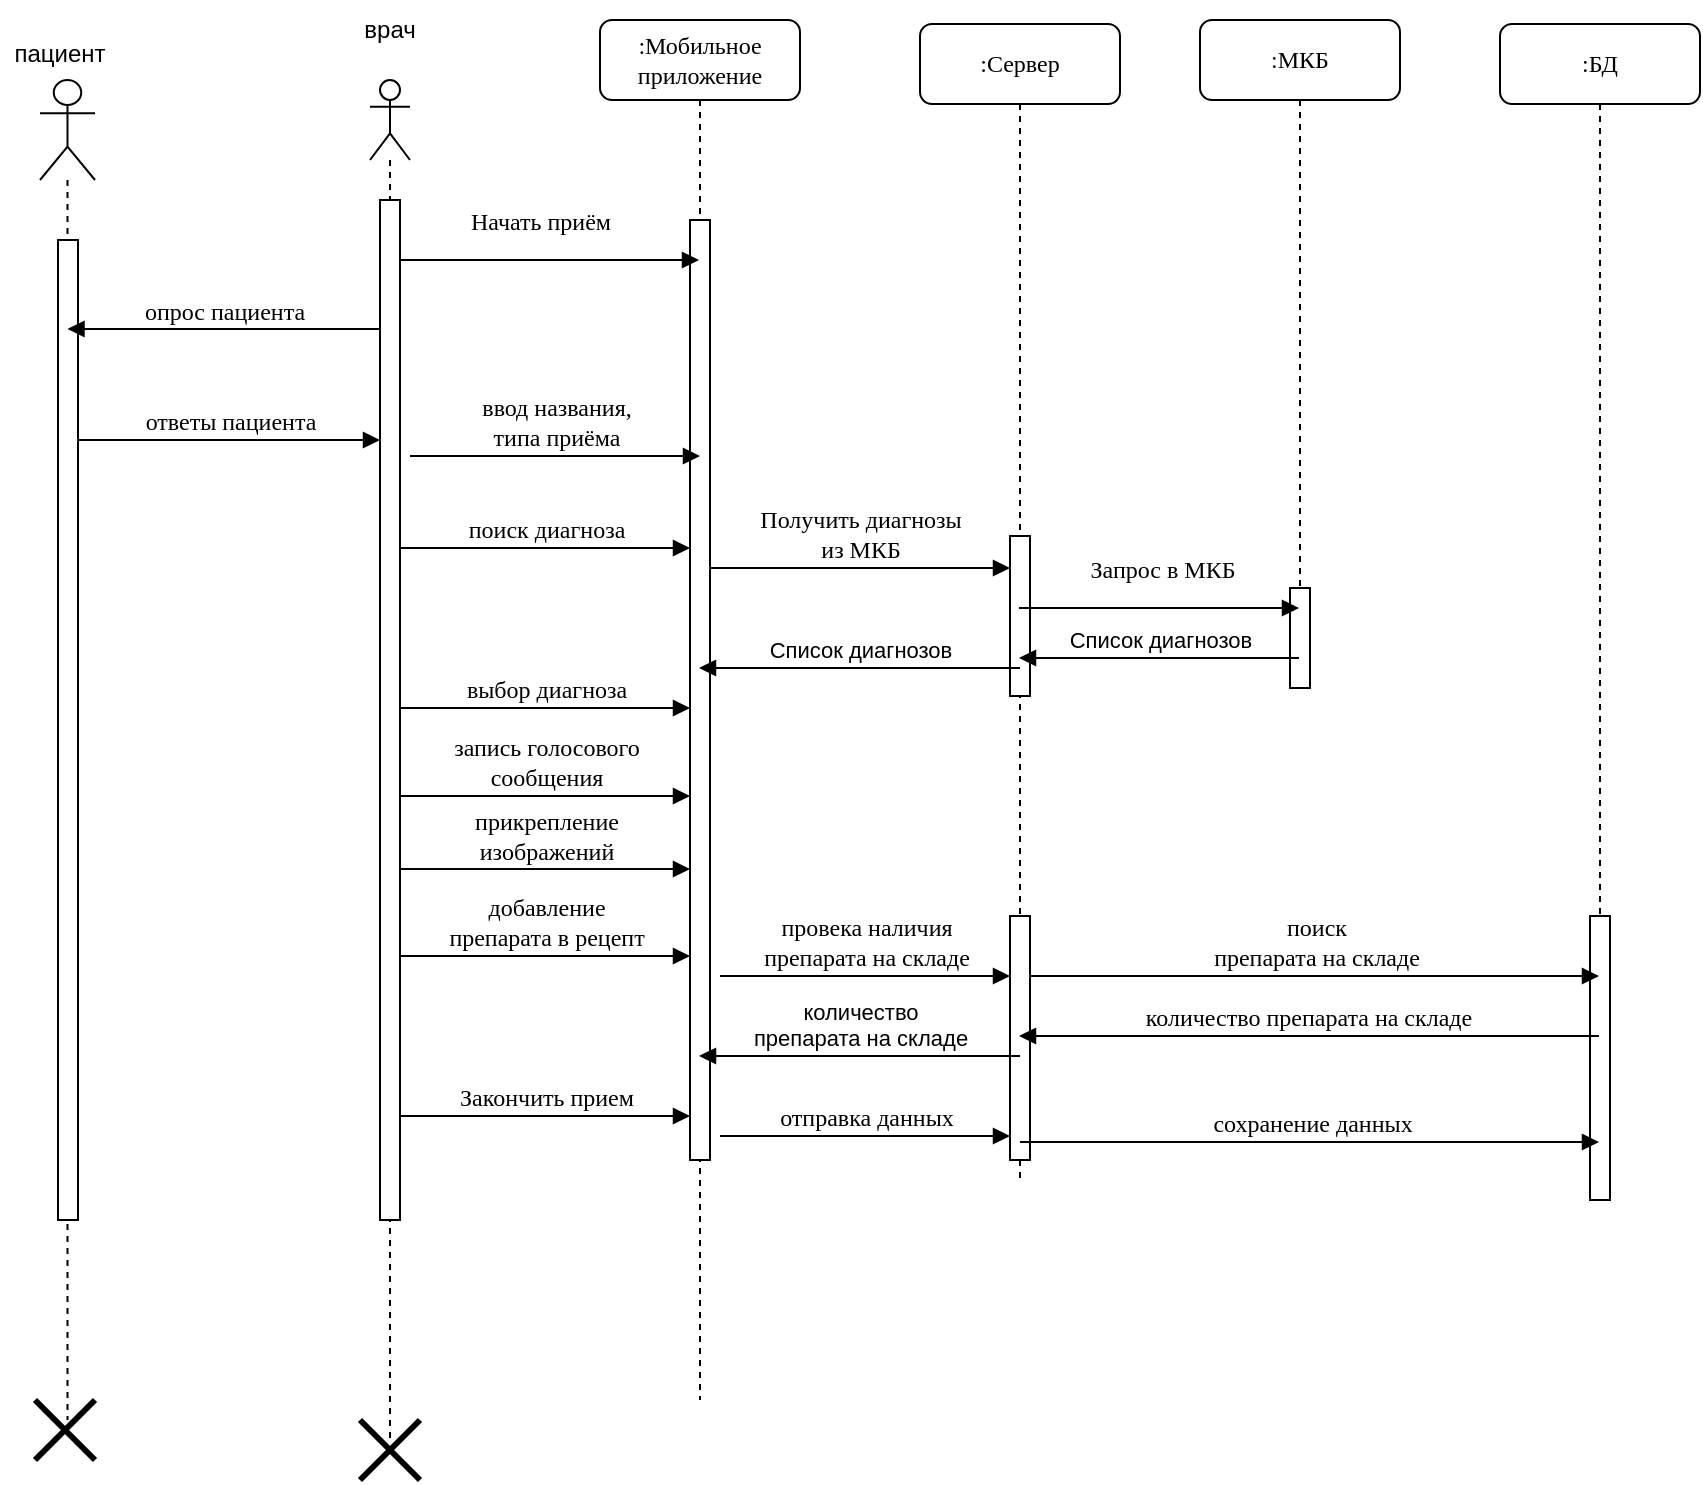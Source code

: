 <mxfile version="23.0.2" type="device">
  <diagram name="Page-1" id="13e1069c-82ec-6db2-03f1-153e76fe0fe0">
    <mxGraphModel dx="1317" dy="836" grid="1" gridSize="10" guides="1" tooltips="1" connect="1" arrows="1" fold="1" page="1" pageScale="1" pageWidth="1100" pageHeight="850" background="none" math="0" shadow="0">
      <root>
        <mxCell id="0" />
        <mxCell id="1" parent="0" />
        <mxCell id="7baba1c4bc27f4b0-2" value=":Мобильное приложение" style="shape=umlLifeline;perimeter=lifelinePerimeter;whiteSpace=wrap;html=1;container=1;collapsible=0;recursiveResize=0;outlineConnect=0;rounded=1;shadow=0;comic=0;labelBackgroundColor=none;strokeWidth=1;fontFamily=Verdana;fontSize=12;align=center;" parent="1" vertex="1">
          <mxGeometry x="353" y="80" width="100" height="690" as="geometry" />
        </mxCell>
        <mxCell id="7baba1c4bc27f4b0-10" value="" style="html=1;points=[];perimeter=orthogonalPerimeter;rounded=0;shadow=0;comic=0;labelBackgroundColor=none;strokeWidth=1;fontFamily=Verdana;fontSize=12;align=center;" parent="7baba1c4bc27f4b0-2" vertex="1">
          <mxGeometry x="45" y="100" width="10" height="470" as="geometry" />
        </mxCell>
        <mxCell id="7baba1c4bc27f4b0-14" value="Получить диагнозы &lt;br&gt;из МКБ" style="html=1;verticalAlign=bottom;endArrow=block;entryX=0;entryY=0;labelBackgroundColor=none;fontFamily=Verdana;fontSize=12;edgeStyle=elbowEdgeStyle;elbow=vertical;" parent="7baba1c4bc27f4b0-2" edge="1">
          <mxGeometry relative="1" as="geometry">
            <mxPoint x="55" y="274" as="sourcePoint" />
            <mxPoint x="205" y="274.0" as="targetPoint" />
            <mxPoint as="offset" />
          </mxGeometry>
        </mxCell>
        <mxCell id="7baba1c4bc27f4b0-3" value=":Сервер" style="shape=umlLifeline;perimeter=lifelinePerimeter;whiteSpace=wrap;html=1;container=1;collapsible=0;recursiveResize=0;outlineConnect=0;rounded=1;shadow=0;comic=0;labelBackgroundColor=none;strokeWidth=1;fontFamily=Verdana;fontSize=12;align=center;" parent="1" vertex="1">
          <mxGeometry x="513" y="82" width="100" height="580" as="geometry" />
        </mxCell>
        <mxCell id="4ic2KZDitfakR41iYHdM-11" value="" style="html=1;points=[[0,0,0,0,5],[0,1,0,0,-5],[1,0,0,0,5],[1,1,0,0,-5]];perimeter=orthogonalPerimeter;outlineConnect=0;targetShapes=umlLifeline;portConstraint=eastwest;newEdgeStyle={&quot;curved&quot;:0,&quot;rounded&quot;:0};" vertex="1" parent="7baba1c4bc27f4b0-3">
          <mxGeometry x="45" y="446" width="10" height="122" as="geometry" />
        </mxCell>
        <mxCell id="4ic2KZDitfakR41iYHdM-27" value="" style="html=1;points=[[0,0,0,0,5],[0,1,0,0,-5],[1,0,0,0,5],[1,1,0,0,-5]];perimeter=orthogonalPerimeter;outlineConnect=0;targetShapes=umlLifeline;portConstraint=eastwest;newEdgeStyle={&quot;curved&quot;:0,&quot;rounded&quot;:0};" vertex="1" parent="7baba1c4bc27f4b0-3">
          <mxGeometry x="45" y="256" width="10" height="80" as="geometry" />
        </mxCell>
        <mxCell id="7baba1c4bc27f4b0-4" value=":БД" style="shape=umlLifeline;perimeter=lifelinePerimeter;whiteSpace=wrap;html=1;container=1;collapsible=0;recursiveResize=0;outlineConnect=0;rounded=1;shadow=0;comic=0;labelBackgroundColor=none;strokeWidth=1;fontFamily=Verdana;fontSize=12;align=center;" parent="1" vertex="1">
          <mxGeometry x="803" y="82" width="100" height="580" as="geometry" />
        </mxCell>
        <mxCell id="4ic2KZDitfakR41iYHdM-20" value="" style="html=1;points=[[0,0,0,0,5],[0,1,0,0,-5],[1,0,0,0,5],[1,1,0,0,-5]];perimeter=orthogonalPerimeter;outlineConnect=0;targetShapes=umlLifeline;portConstraint=eastwest;newEdgeStyle={&quot;curved&quot;:0,&quot;rounded&quot;:0};" vertex="1" parent="7baba1c4bc27f4b0-4">
          <mxGeometry x="45" y="446" width="10" height="142" as="geometry" />
        </mxCell>
        <mxCell id="7baba1c4bc27f4b0-5" value=":МКБ" style="shape=umlLifeline;perimeter=lifelinePerimeter;whiteSpace=wrap;html=1;container=1;collapsible=0;recursiveResize=0;outlineConnect=0;rounded=1;shadow=0;comic=0;labelBackgroundColor=none;strokeWidth=1;fontFamily=Verdana;fontSize=12;align=center;" parent="1" vertex="1">
          <mxGeometry x="653" y="80" width="100" height="310" as="geometry" />
        </mxCell>
        <mxCell id="4ic2KZDitfakR41iYHdM-12" value="" style="html=1;points=[[0,0,0,0,5],[0,1,0,0,-5],[1,0,0,0,5],[1,1,0,0,-5]];perimeter=orthogonalPerimeter;outlineConnect=0;targetShapes=umlLifeline;portConstraint=eastwest;newEdgeStyle={&quot;curved&quot;:0,&quot;rounded&quot;:0};" vertex="1" parent="7baba1c4bc27f4b0-5">
          <mxGeometry x="45" y="284" width="10" height="50" as="geometry" />
        </mxCell>
        <mxCell id="7baba1c4bc27f4b0-11" value="Начать приём" style="html=1;verticalAlign=bottom;endArrow=block;labelBackgroundColor=none;fontFamily=Verdana;fontSize=12;edgeStyle=elbowEdgeStyle;elbow=vertical;exitX=1;exitY=0.185;exitDx=0;exitDy=0;exitPerimeter=0;" parent="1" edge="1">
          <mxGeometry x="-0.065" y="10" relative="1" as="geometry">
            <mxPoint x="253" y="200.0" as="sourcePoint" />
            <mxPoint x="402.5" y="200.2" as="targetPoint" />
            <mxPoint as="offset" />
          </mxGeometry>
        </mxCell>
        <mxCell id="4ic2KZDitfakR41iYHdM-3" value="" style="shape=umlLifeline;perimeter=lifelinePerimeter;whiteSpace=wrap;html=1;container=1;dropTarget=0;collapsible=0;recursiveResize=0;outlineConnect=0;portConstraint=eastwest;newEdgeStyle={&quot;curved&quot;:0,&quot;rounded&quot;:0};participant=umlActor;" vertex="1" parent="1">
          <mxGeometry x="238" y="110" width="20" height="682" as="geometry" />
        </mxCell>
        <mxCell id="4ic2KZDitfakR41iYHdM-4" value="врач" style="text;html=1;strokeColor=none;fillColor=none;align=center;verticalAlign=middle;whiteSpace=wrap;rounded=0;" vertex="1" parent="1">
          <mxGeometry x="218" y="70" width="60" height="30" as="geometry" />
        </mxCell>
        <mxCell id="4ic2KZDitfakR41iYHdM-2" value="" style="html=1;points=[];perimeter=orthogonalPerimeter;rounded=0;shadow=0;comic=0;labelBackgroundColor=none;strokeWidth=1;fontFamily=Verdana;fontSize=12;align=center;" vertex="1" parent="1">
          <mxGeometry x="243" y="170" width="10" height="510" as="geometry" />
        </mxCell>
        <mxCell id="4ic2KZDitfakR41iYHdM-6" value="ввод названия, &lt;br&gt;типа приёма" style="html=1;verticalAlign=bottom;endArrow=block;labelBackgroundColor=none;fontFamily=Verdana;fontSize=12;edgeStyle=elbowEdgeStyle;elbow=vertical;" edge="1" parent="1">
          <mxGeometry relative="1" as="geometry">
            <mxPoint x="258" y="298" as="sourcePoint" />
            <mxPoint x="403" y="298" as="targetPoint" />
            <Array as="points">
              <mxPoint x="333" y="298" />
            </Array>
          </mxGeometry>
        </mxCell>
        <mxCell id="4ic2KZDitfakR41iYHdM-7" value="поиск диагноза" style="html=1;verticalAlign=bottom;endArrow=block;entryX=0.5;entryY=0.174;labelBackgroundColor=none;fontFamily=Verdana;fontSize=12;edgeStyle=elbowEdgeStyle;elbow=vertical;entryDx=0;entryDy=0;entryPerimeter=0;" edge="1" parent="1">
          <mxGeometry relative="1" as="geometry">
            <mxPoint x="253" y="344" as="sourcePoint" />
            <mxPoint x="398" y="344" as="targetPoint" />
          </mxGeometry>
        </mxCell>
        <mxCell id="4ic2KZDitfakR41iYHdM-8" value="Запрос в МКБ" style="html=1;verticalAlign=bottom;endArrow=block;labelBackgroundColor=none;fontFamily=Verdana;fontSize=12;edgeStyle=elbowEdgeStyle;elbow=vertical;" edge="1" parent="1">
          <mxGeometry x="0.007" y="10" relative="1" as="geometry">
            <mxPoint x="562.5" y="374" as="sourcePoint" />
            <mxPoint x="702.5" y="374" as="targetPoint" />
            <Array as="points">
              <mxPoint x="633" y="374" />
              <mxPoint x="608.25" y="407.5" />
            </Array>
            <mxPoint x="1" as="offset" />
          </mxGeometry>
        </mxCell>
        <mxCell id="4ic2KZDitfakR41iYHdM-9" value="Список диагнозов" style="html=1;verticalAlign=bottom;endArrow=block;curved=0;rounded=0;" edge="1" parent="1">
          <mxGeometry width="80" relative="1" as="geometry">
            <mxPoint x="702.5" y="399" as="sourcePoint" />
            <mxPoint x="562.5" y="399" as="targetPoint" />
          </mxGeometry>
        </mxCell>
        <mxCell id="4ic2KZDitfakR41iYHdM-10" value="Список диагнозов" style="html=1;verticalAlign=bottom;endArrow=block;curved=0;rounded=0;" edge="1" parent="1">
          <mxGeometry width="80" relative="1" as="geometry">
            <mxPoint x="563" y="404" as="sourcePoint" />
            <mxPoint x="402.5" y="404" as="targetPoint" />
          </mxGeometry>
        </mxCell>
        <mxCell id="4ic2KZDitfakR41iYHdM-13" value="выбор диагноза" style="html=1;verticalAlign=bottom;endArrow=block;entryX=0.5;entryY=0.174;labelBackgroundColor=none;fontFamily=Verdana;fontSize=12;edgeStyle=elbowEdgeStyle;elbow=vertical;entryDx=0;entryDy=0;entryPerimeter=0;" edge="1" parent="1">
          <mxGeometry x="0.007" relative="1" as="geometry">
            <mxPoint x="253" y="424" as="sourcePoint" />
            <mxPoint x="398" y="424" as="targetPoint" />
            <mxPoint as="offset" />
          </mxGeometry>
        </mxCell>
        <mxCell id="4ic2KZDitfakR41iYHdM-14" value="запись голосового&lt;br&gt;сообщения" style="html=1;verticalAlign=bottom;endArrow=block;entryX=0.5;entryY=0.174;labelBackgroundColor=none;fontFamily=Verdana;fontSize=12;edgeStyle=elbowEdgeStyle;elbow=vertical;entryDx=0;entryDy=0;entryPerimeter=0;" edge="1" parent="1">
          <mxGeometry x="0.007" relative="1" as="geometry">
            <mxPoint x="253" y="468" as="sourcePoint" />
            <mxPoint x="398" y="468" as="targetPoint" />
            <mxPoint as="offset" />
          </mxGeometry>
        </mxCell>
        <mxCell id="4ic2KZDitfakR41iYHdM-15" value="прикрепление &lt;br&gt;изображений" style="html=1;verticalAlign=bottom;endArrow=block;entryX=0.5;entryY=0.174;labelBackgroundColor=none;fontFamily=Verdana;fontSize=12;edgeStyle=elbowEdgeStyle;elbow=vertical;entryDx=0;entryDy=0;entryPerimeter=0;" edge="1" parent="1">
          <mxGeometry x="0.007" relative="1" as="geometry">
            <mxPoint x="253" y="504.5" as="sourcePoint" />
            <mxPoint x="398" y="504.5" as="targetPoint" />
            <mxPoint as="offset" />
          </mxGeometry>
        </mxCell>
        <mxCell id="4ic2KZDitfakR41iYHdM-16" value="добавление &lt;br&gt;препарата в рецепт" style="html=1;verticalAlign=bottom;endArrow=block;entryX=0.5;entryY=0.174;labelBackgroundColor=none;fontFamily=Verdana;fontSize=12;edgeStyle=elbowEdgeStyle;elbow=vertical;entryDx=0;entryDy=0;entryPerimeter=0;" edge="1" parent="1">
          <mxGeometry x="0.007" relative="1" as="geometry">
            <mxPoint x="253" y="548" as="sourcePoint" />
            <mxPoint x="398" y="548" as="targetPoint" />
            <mxPoint as="offset" />
          </mxGeometry>
        </mxCell>
        <mxCell id="4ic2KZDitfakR41iYHdM-17" value="провека наличия &lt;br&gt;препарата на складе" style="html=1;verticalAlign=bottom;endArrow=block;entryX=0.5;entryY=0.174;labelBackgroundColor=none;fontFamily=Verdana;fontSize=12;edgeStyle=elbowEdgeStyle;elbow=vertical;entryDx=0;entryDy=0;entryPerimeter=0;" edge="1" parent="1">
          <mxGeometry x="0.007" relative="1" as="geometry">
            <mxPoint x="413" y="558" as="sourcePoint" />
            <mxPoint x="558" y="558" as="targetPoint" />
            <mxPoint as="offset" />
          </mxGeometry>
        </mxCell>
        <mxCell id="4ic2KZDitfakR41iYHdM-18" value="поиск&lt;br&gt;препарата на складе" style="html=1;verticalAlign=bottom;endArrow=block;labelBackgroundColor=none;fontFamily=Verdana;fontSize=12;edgeStyle=elbowEdgeStyle;elbow=vertical;" edge="1" parent="1" source="4ic2KZDitfakR41iYHdM-11">
          <mxGeometry x="0.005" relative="1" as="geometry">
            <mxPoint x="563" y="558" as="sourcePoint" />
            <mxPoint x="852.5" y="558" as="targetPoint" />
            <Array as="points">
              <mxPoint x="683" y="558" />
            </Array>
            <mxPoint as="offset" />
          </mxGeometry>
        </mxCell>
        <mxCell id="4ic2KZDitfakR41iYHdM-21" value="количество препарата на складе" style="html=1;verticalAlign=bottom;endArrow=block;labelBackgroundColor=none;fontFamily=Verdana;fontSize=12;edgeStyle=elbowEdgeStyle;elbow=horizontal;" edge="1" parent="1">
          <mxGeometry x="0.005" relative="1" as="geometry">
            <mxPoint x="852.5" y="588" as="sourcePoint" />
            <mxPoint x="562.5" y="588" as="targetPoint" />
            <Array as="points">
              <mxPoint x="683" y="588" />
            </Array>
            <mxPoint as="offset" />
          </mxGeometry>
        </mxCell>
        <mxCell id="4ic2KZDitfakR41iYHdM-22" value="количество &lt;br&gt;препарата на складе" style="html=1;verticalAlign=bottom;endArrow=block;curved=0;rounded=0;" edge="1" parent="1">
          <mxGeometry width="80" relative="1" as="geometry">
            <mxPoint x="563" y="598" as="sourcePoint" />
            <mxPoint x="402.5" y="598" as="targetPoint" />
          </mxGeometry>
        </mxCell>
        <mxCell id="4ic2KZDitfakR41iYHdM-24" value="Закончить прием" style="html=1;verticalAlign=bottom;endArrow=block;entryX=0.5;entryY=0.174;labelBackgroundColor=none;fontFamily=Verdana;fontSize=12;edgeStyle=elbowEdgeStyle;elbow=vertical;entryDx=0;entryDy=0;entryPerimeter=0;" edge="1" parent="1">
          <mxGeometry x="0.007" relative="1" as="geometry">
            <mxPoint x="253" y="628" as="sourcePoint" />
            <mxPoint x="398" y="628" as="targetPoint" />
            <mxPoint as="offset" />
          </mxGeometry>
        </mxCell>
        <mxCell id="4ic2KZDitfakR41iYHdM-25" value="отправка данных" style="html=1;verticalAlign=bottom;endArrow=block;entryX=0.5;entryY=0.174;labelBackgroundColor=none;fontFamily=Verdana;fontSize=12;edgeStyle=elbowEdgeStyle;elbow=vertical;entryDx=0;entryDy=0;entryPerimeter=0;" edge="1" parent="1">
          <mxGeometry x="0.007" relative="1" as="geometry">
            <mxPoint x="413" y="638" as="sourcePoint" />
            <mxPoint x="558" y="638" as="targetPoint" />
            <mxPoint as="offset" />
          </mxGeometry>
        </mxCell>
        <mxCell id="4ic2KZDitfakR41iYHdM-26" value="сохранение данных" style="html=1;verticalAlign=bottom;endArrow=block;labelBackgroundColor=none;fontFamily=Verdana;fontSize=12;edgeStyle=elbowEdgeStyle;elbow=vertical;" edge="1" parent="1">
          <mxGeometry x="0.007" relative="1" as="geometry">
            <mxPoint x="563" y="641" as="sourcePoint" />
            <mxPoint x="852.5" y="641" as="targetPoint" />
            <mxPoint as="offset" />
          </mxGeometry>
        </mxCell>
        <mxCell id="4ic2KZDitfakR41iYHdM-28" value="" style="shape=umlLifeline;perimeter=lifelinePerimeter;whiteSpace=wrap;html=1;container=1;dropTarget=0;collapsible=0;recursiveResize=0;outlineConnect=0;portConstraint=eastwest;newEdgeStyle={&quot;curved&quot;:0,&quot;rounded&quot;:0};participant=umlActor;size=50;" vertex="1" parent="1">
          <mxGeometry x="73" y="110" width="27.5" height="670" as="geometry" />
        </mxCell>
        <mxCell id="4ic2KZDitfakR41iYHdM-32" value="" style="shape=umlDestroy;whiteSpace=wrap;html=1;strokeWidth=3;targetShapes=umlLifeline;" vertex="1" parent="4ic2KZDitfakR41iYHdM-28">
          <mxGeometry x="-2.5" y="660" width="30" height="30" as="geometry" />
        </mxCell>
        <mxCell id="4ic2KZDitfakR41iYHdM-29" value="пациент" style="text;html=1;strokeColor=none;fillColor=none;align=center;verticalAlign=middle;whiteSpace=wrap;rounded=0;" vertex="1" parent="1">
          <mxGeometry x="53" y="82" width="60" height="30" as="geometry" />
        </mxCell>
        <mxCell id="4ic2KZDitfakR41iYHdM-30" value="" style="html=1;points=[];perimeter=orthogonalPerimeter;rounded=0;shadow=0;comic=0;labelBackgroundColor=none;strokeWidth=1;fontFamily=Verdana;fontSize=12;align=center;" vertex="1" parent="1">
          <mxGeometry x="82" y="190" width="10" height="490" as="geometry" />
        </mxCell>
        <mxCell id="4ic2KZDitfakR41iYHdM-31" value="" style="shape=umlDestroy;whiteSpace=wrap;html=1;strokeWidth=3;targetShapes=umlLifeline;" vertex="1" parent="1">
          <mxGeometry x="233" y="780" width="30" height="30" as="geometry" />
        </mxCell>
        <mxCell id="4ic2KZDitfakR41iYHdM-33" value="опрос пациента" style="html=1;verticalAlign=bottom;endArrow=block;labelBackgroundColor=none;fontFamily=Verdana;fontSize=12;edgeStyle=elbowEdgeStyle;elbow=horizontal;" edge="1" parent="1" target="4ic2KZDitfakR41iYHdM-28">
          <mxGeometry x="0.005" relative="1" as="geometry">
            <mxPoint x="243" y="234.5" as="sourcePoint" />
            <mxPoint x="-47" y="234.5" as="targetPoint" />
            <Array as="points">
              <mxPoint x="73.5" y="234.5" />
            </Array>
            <mxPoint as="offset" />
          </mxGeometry>
        </mxCell>
        <mxCell id="4ic2KZDitfakR41iYHdM-34" value="ответы пациента" style="html=1;verticalAlign=bottom;endArrow=block;labelBackgroundColor=none;fontFamily=Verdana;fontSize=12;edgeStyle=elbowEdgeStyle;elbow=vertical;" edge="1" parent="1">
          <mxGeometry relative="1" as="geometry">
            <mxPoint x="92" y="290" as="sourcePoint" />
            <mxPoint x="243" y="290" as="targetPoint" />
            <Array as="points">
              <mxPoint x="170" y="290" />
            </Array>
          </mxGeometry>
        </mxCell>
      </root>
    </mxGraphModel>
  </diagram>
</mxfile>
